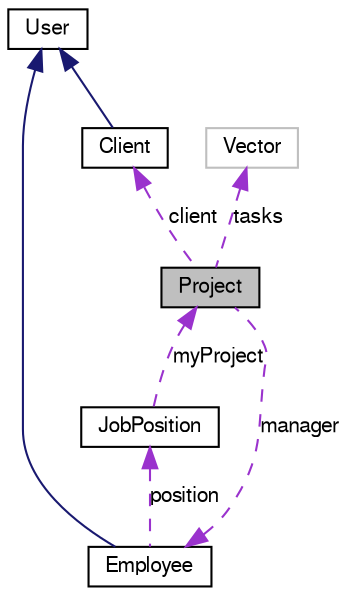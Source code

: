 digraph G
{
  bgcolor="transparent";
  edge [fontname="FreeSans",fontsize=10,labelfontname="FreeSans",labelfontsize=10];
  node [fontname="FreeSans",fontsize=10,shape=record];
  Node1 [label="Project",height=0.2,width=0.4,color="black", fillcolor="grey75", style="filled" fontcolor="black"];
  Node2 -> Node1 [dir=back,color="darkorchid3",fontsize=10,style="dashed",label="manager",fontname="FreeSans"];
  Node2 [label="Employee",height=0.2,width=0.4,color="black",URL="$classEmployee.html"];
  Node3 -> Node2 [dir=back,color="midnightblue",fontsize=10,style="solid",fontname="FreeSans"];
  Node3 [label="User",height=0.2,width=0.4,color="black",URL="$classUser.html"];
  Node4 -> Node2 [dir=back,color="darkorchid3",fontsize=10,style="dashed",label="position",fontname="FreeSans"];
  Node4 [label="JobPosition",height=0.2,width=0.4,color="black",URL="$classJobPosition.html"];
  Node1 -> Node4 [dir=back,color="darkorchid3",fontsize=10,style="dashed",label="myProject",fontname="FreeSans"];
  Node5 -> Node1 [dir=back,color="darkorchid3",fontsize=10,style="dashed",label="tasks",fontname="FreeSans"];
  Node5 [label="Vector",height=0.2,width=0.4,color="grey75"];
  Node6 -> Node1 [dir=back,color="darkorchid3",fontsize=10,style="dashed",label="client",fontname="FreeSans"];
  Node6 [label="Client",height=0.2,width=0.4,color="black",URL="$classClient.html"];
  Node3 -> Node6 [dir=back,color="midnightblue",fontsize=10,style="solid",fontname="FreeSans"];
}
